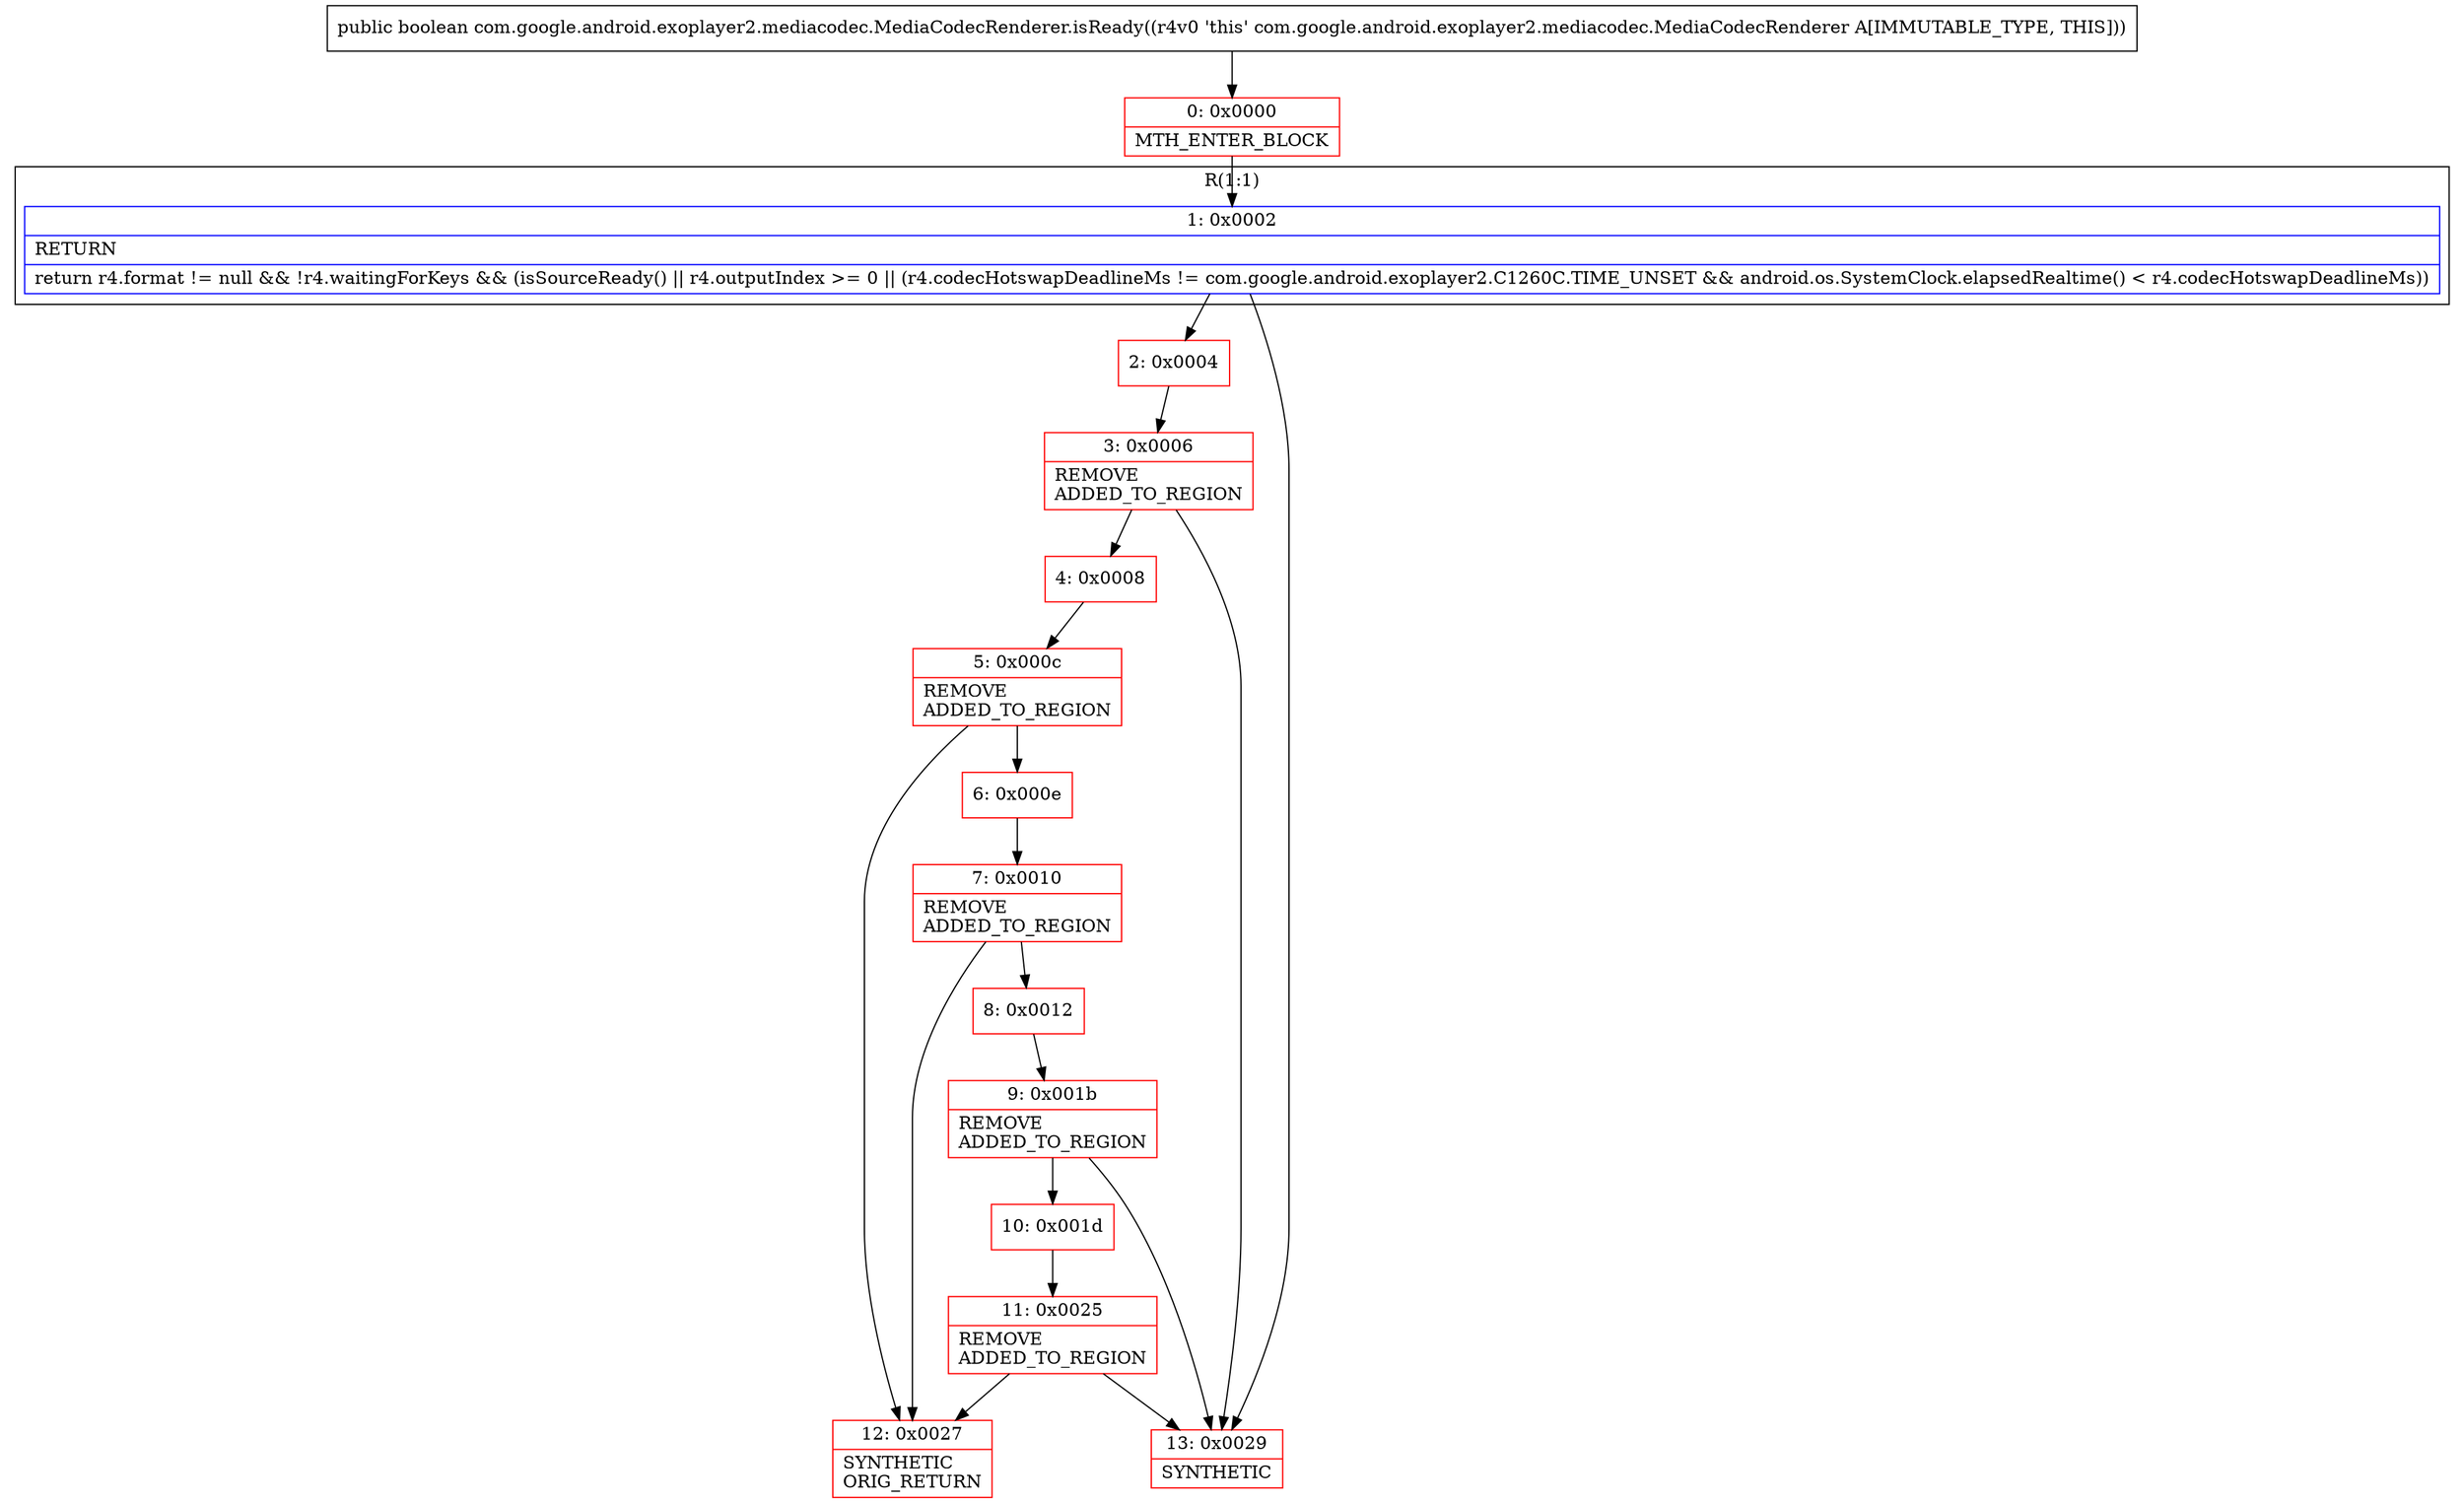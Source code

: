 digraph "CFG forcom.google.android.exoplayer2.mediacodec.MediaCodecRenderer.isReady()Z" {
subgraph cluster_Region_345158817 {
label = "R(1:1)";
node [shape=record,color=blue];
Node_1 [shape=record,label="{1\:\ 0x0002|RETURN\l|return r4.format != null && !r4.waitingForKeys && (isSourceReady() \|\| r4.outputIndex \>= 0 \|\| (r4.codecHotswapDeadlineMs != com.google.android.exoplayer2.C1260C.TIME_UNSET && android.os.SystemClock.elapsedRealtime() \< r4.codecHotswapDeadlineMs))\l}"];
}
Node_0 [shape=record,color=red,label="{0\:\ 0x0000|MTH_ENTER_BLOCK\l}"];
Node_2 [shape=record,color=red,label="{2\:\ 0x0004}"];
Node_3 [shape=record,color=red,label="{3\:\ 0x0006|REMOVE\lADDED_TO_REGION\l}"];
Node_4 [shape=record,color=red,label="{4\:\ 0x0008}"];
Node_5 [shape=record,color=red,label="{5\:\ 0x000c|REMOVE\lADDED_TO_REGION\l}"];
Node_6 [shape=record,color=red,label="{6\:\ 0x000e}"];
Node_7 [shape=record,color=red,label="{7\:\ 0x0010|REMOVE\lADDED_TO_REGION\l}"];
Node_8 [shape=record,color=red,label="{8\:\ 0x0012}"];
Node_9 [shape=record,color=red,label="{9\:\ 0x001b|REMOVE\lADDED_TO_REGION\l}"];
Node_10 [shape=record,color=red,label="{10\:\ 0x001d}"];
Node_11 [shape=record,color=red,label="{11\:\ 0x0025|REMOVE\lADDED_TO_REGION\l}"];
Node_12 [shape=record,color=red,label="{12\:\ 0x0027|SYNTHETIC\lORIG_RETURN\l}"];
Node_13 [shape=record,color=red,label="{13\:\ 0x0029|SYNTHETIC\l}"];
MethodNode[shape=record,label="{public boolean com.google.android.exoplayer2.mediacodec.MediaCodecRenderer.isReady((r4v0 'this' com.google.android.exoplayer2.mediacodec.MediaCodecRenderer A[IMMUTABLE_TYPE, THIS])) }"];
MethodNode -> Node_0;
Node_1 -> Node_2;
Node_1 -> Node_13;
Node_0 -> Node_1;
Node_2 -> Node_3;
Node_3 -> Node_4;
Node_3 -> Node_13;
Node_4 -> Node_5;
Node_5 -> Node_6;
Node_5 -> Node_12;
Node_6 -> Node_7;
Node_7 -> Node_8;
Node_7 -> Node_12;
Node_8 -> Node_9;
Node_9 -> Node_10;
Node_9 -> Node_13;
Node_10 -> Node_11;
Node_11 -> Node_12;
Node_11 -> Node_13;
}

